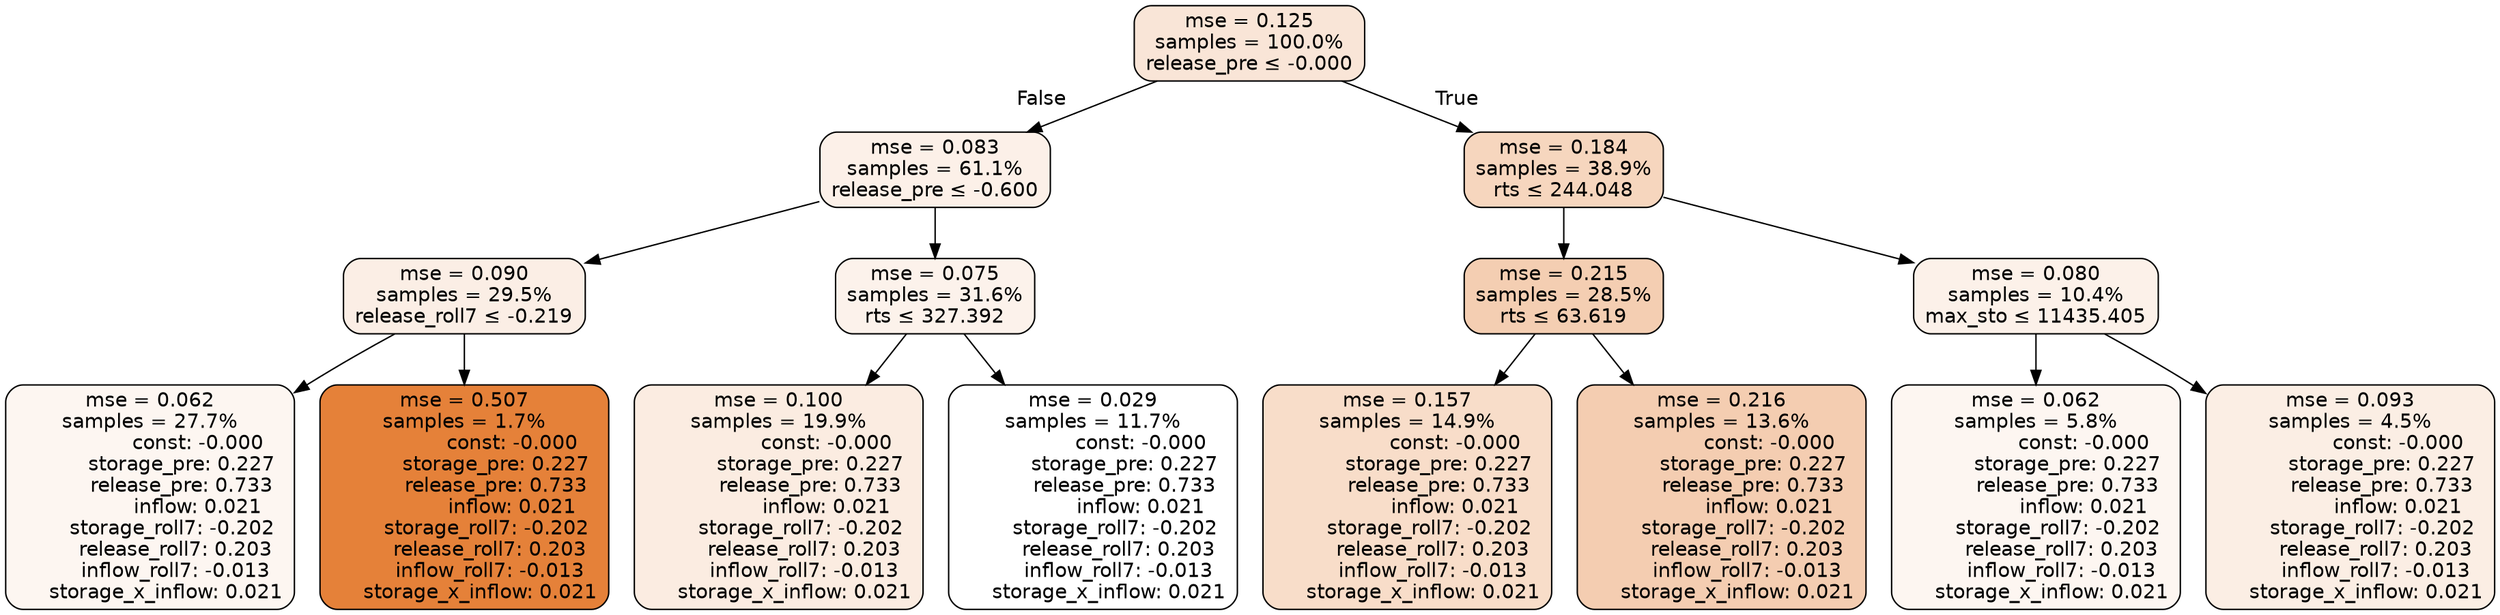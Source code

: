 digraph tree {
node [shape=rectangle, style="filled, rounded", color="black", fontname=helvetica] ;
edge [fontname=helvetica] ;
	"0" [label="mse = 0.125
samples = 100.0%
release_pre &le; -0.000", fillcolor="#f9e5d7"]
	"1" [label="mse = 0.083
samples = 61.1%
release_pre &le; -0.600", fillcolor="#fcf0e8"]
	"2" [label="mse = 0.090
samples = 29.5%
release_roll7 &le; -0.219", fillcolor="#fbeee5"]
	"3" [label="mse = 0.062
samples = 27.7%
               const: -0.000
          storage_pre: 0.227
          release_pre: 0.733
               inflow: 0.021
       storage_roll7: -0.202
        release_roll7: 0.203
        inflow_roll7: -0.013
     storage_x_inflow: 0.021", fillcolor="#fdf6f1"]
	"4" [label="mse = 0.507
samples = 1.7%
               const: -0.000
          storage_pre: 0.227
          release_pre: 0.733
               inflow: 0.021
       storage_roll7: -0.202
        release_roll7: 0.203
        inflow_roll7: -0.013
     storage_x_inflow: 0.021", fillcolor="#e58139"]
	"5" [label="mse = 0.075
samples = 31.6%
rts &le; 327.392", fillcolor="#fcf2eb"]
	"6" [label="mse = 0.100
samples = 19.9%
               const: -0.000
          storage_pre: 0.227
          release_pre: 0.733
               inflow: 0.021
       storage_roll7: -0.202
        release_roll7: 0.203
        inflow_roll7: -0.013
     storage_x_inflow: 0.021", fillcolor="#fbece1"]
	"7" [label="mse = 0.029
samples = 11.7%
               const: -0.000
          storage_pre: 0.227
          release_pre: 0.733
               inflow: 0.021
       storage_roll7: -0.202
        release_roll7: 0.203
        inflow_roll7: -0.013
     storage_x_inflow: 0.021", fillcolor="#ffffff"]
	"8" [label="mse = 0.184
samples = 38.9%
rts &le; 244.048", fillcolor="#f6d6be"]
	"9" [label="mse = 0.215
samples = 28.5%
rts &le; 63.619", fillcolor="#f4ceb2"]
	"10" [label="mse = 0.157
samples = 14.9%
               const: -0.000
          storage_pre: 0.227
          release_pre: 0.733
               inflow: 0.021
       storage_roll7: -0.202
        release_roll7: 0.203
        inflow_roll7: -0.013
     storage_x_inflow: 0.021", fillcolor="#f8ddc9"]
	"11" [label="mse = 0.216
samples = 13.6%
               const: -0.000
          storage_pre: 0.227
          release_pre: 0.733
               inflow: 0.021
       storage_roll7: -0.202
        release_roll7: 0.203
        inflow_roll7: -0.013
     storage_x_inflow: 0.021", fillcolor="#f4cdb1"]
	"12" [label="mse = 0.080
samples = 10.4%
max_sto &le; 11435.405", fillcolor="#fcf1e9"]
	"13" [label="mse = 0.062
samples = 5.8%
               const: -0.000
          storage_pre: 0.227
          release_pre: 0.733
               inflow: 0.021
       storage_roll7: -0.202
        release_roll7: 0.203
        inflow_roll7: -0.013
     storage_x_inflow: 0.021", fillcolor="#fdf6f1"]
	"14" [label="mse = 0.093
samples = 4.5%
               const: -0.000
          storage_pre: 0.227
          release_pre: 0.733
               inflow: 0.021
       storage_roll7: -0.202
        release_roll7: 0.203
        inflow_roll7: -0.013
     storage_x_inflow: 0.021", fillcolor="#fbeee4"]

	"0" -> "1" [labeldistance=2.5, labelangle=45, headlabel="False"]
	"1" -> "2"
	"2" -> "3"
	"2" -> "4"
	"1" -> "5"
	"5" -> "6"
	"5" -> "7"
	"0" -> "8" [labeldistance=2.5, labelangle=-45, headlabel="True"]
	"8" -> "9"
	"9" -> "10"
	"9" -> "11"
	"8" -> "12"
	"12" -> "13"
	"12" -> "14"
}